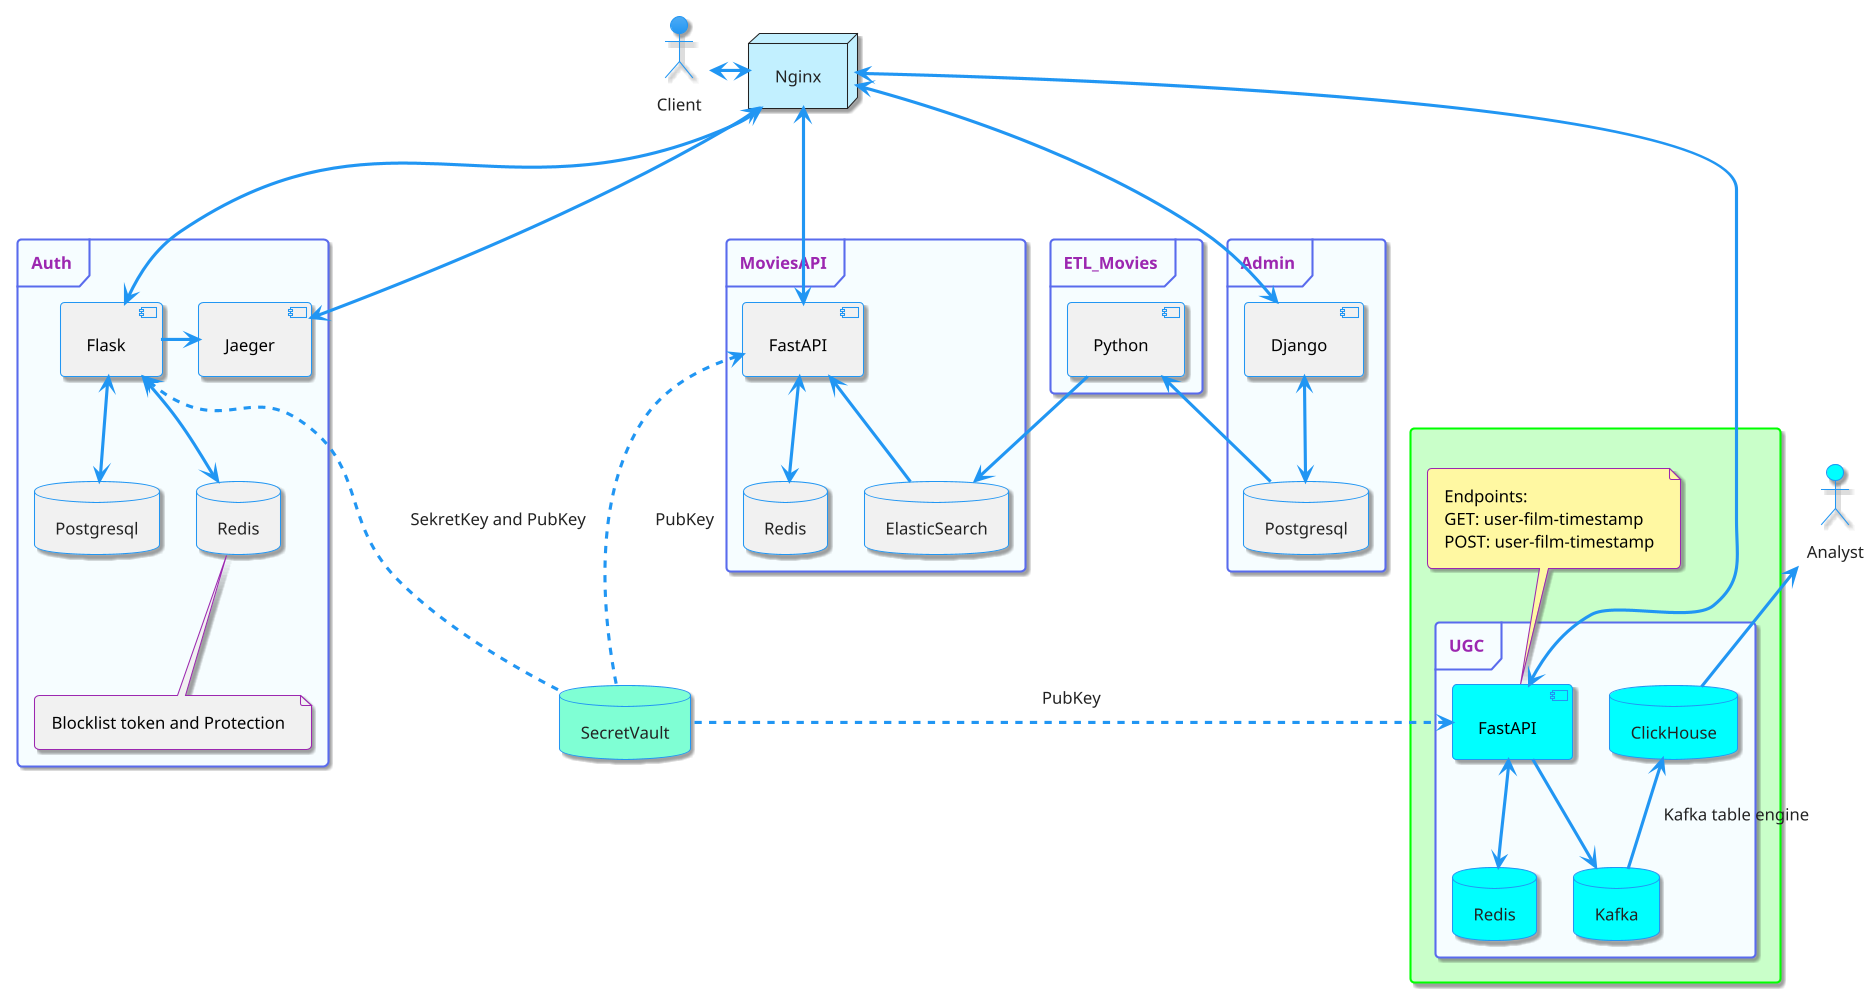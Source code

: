 @startuml as_is
!theme materia

skinparam default {
    FontName Arial
    FontSize 16
}

skinparam component {
    Style uml2
    BackgroundColor #f1f1f1
    FontColor #000
}

skinparam note {
    BackgroundColor #f1f1f1
    FontColor #000
}

skinparam database {
    BackgroundColor #f1f1f1
}

skinparam FrameBorderColor #596bed
skinparam FrameBackgroundColor #f6fdff
skinparam RectangleBorderColor #Lime
skinparam RectangleBackgroundColor #TECHNOLOGY

actor Client
actor Analyst #aqua
node Nginx #APPLICATION

database SecretVault #Aquamarine

frame Admin {
    component Django
    database Postgresql as AdminPostgres
}

frame MoviesAPI {
    database ElasticSearch
    database Redis as RedisCache
    component FastAPI as MoviesFastAPI
}

frame ETL_Movies {
    component Python as ETL_Postgres_Elastic
}

frame Auth {
    component Flask
    database Postgresql as AuthPostgres
    database Redis as AuthRedis
    component Jaeger

    note bottom of [AuthRedis]
        Blocklist token and Protection
    end note
}

rectangle {
    frame UGC {
        component FastAPI as UGC_FastAPI #aqua
        database Kafka #aqua
        database ClickHouse #aqua
        database Redis as UGC_Redis #aqua
    }
    
    note top of [UGC_FastAPI] #fff8a2
        Endpoints:
        GET: user-film-timestamp
        POST: user-film-timestamp
    end note

}

Client <-> Nginx
Nginx <---> Django
Django <-down-> AdminPostgres
ETL_Postgres_Elastic <-down- AdminPostgres
ETL_Postgres_Elastic -down-> ElasticSearch
Nginx <---> MoviesFastAPI
MoviesFastAPI <-down- ElasticSearch
MoviesFastAPI <-down-> RedisCache
Nginx <-down--> Flask
Flask <-down-> AuthPostgres
Flask <-down-> AuthRedis
Nginx <-down-> Jaeger
Flask -> Jaeger
Nginx <-----> UGC_FastAPI
UGC_FastAPI -down-> Kafka
UGC_FastAPI <-down-> UGC_Redis
Kafka -up-> ClickHouse: Kafka table engine
Analyst <-- ClickHouse
Flask <.. SecretVault: SekretKey and PubKey
MoviesFastAPI <. SecretVault: PubKey
UGC_FastAPI <. SecretVault: PubKey

@enduml
